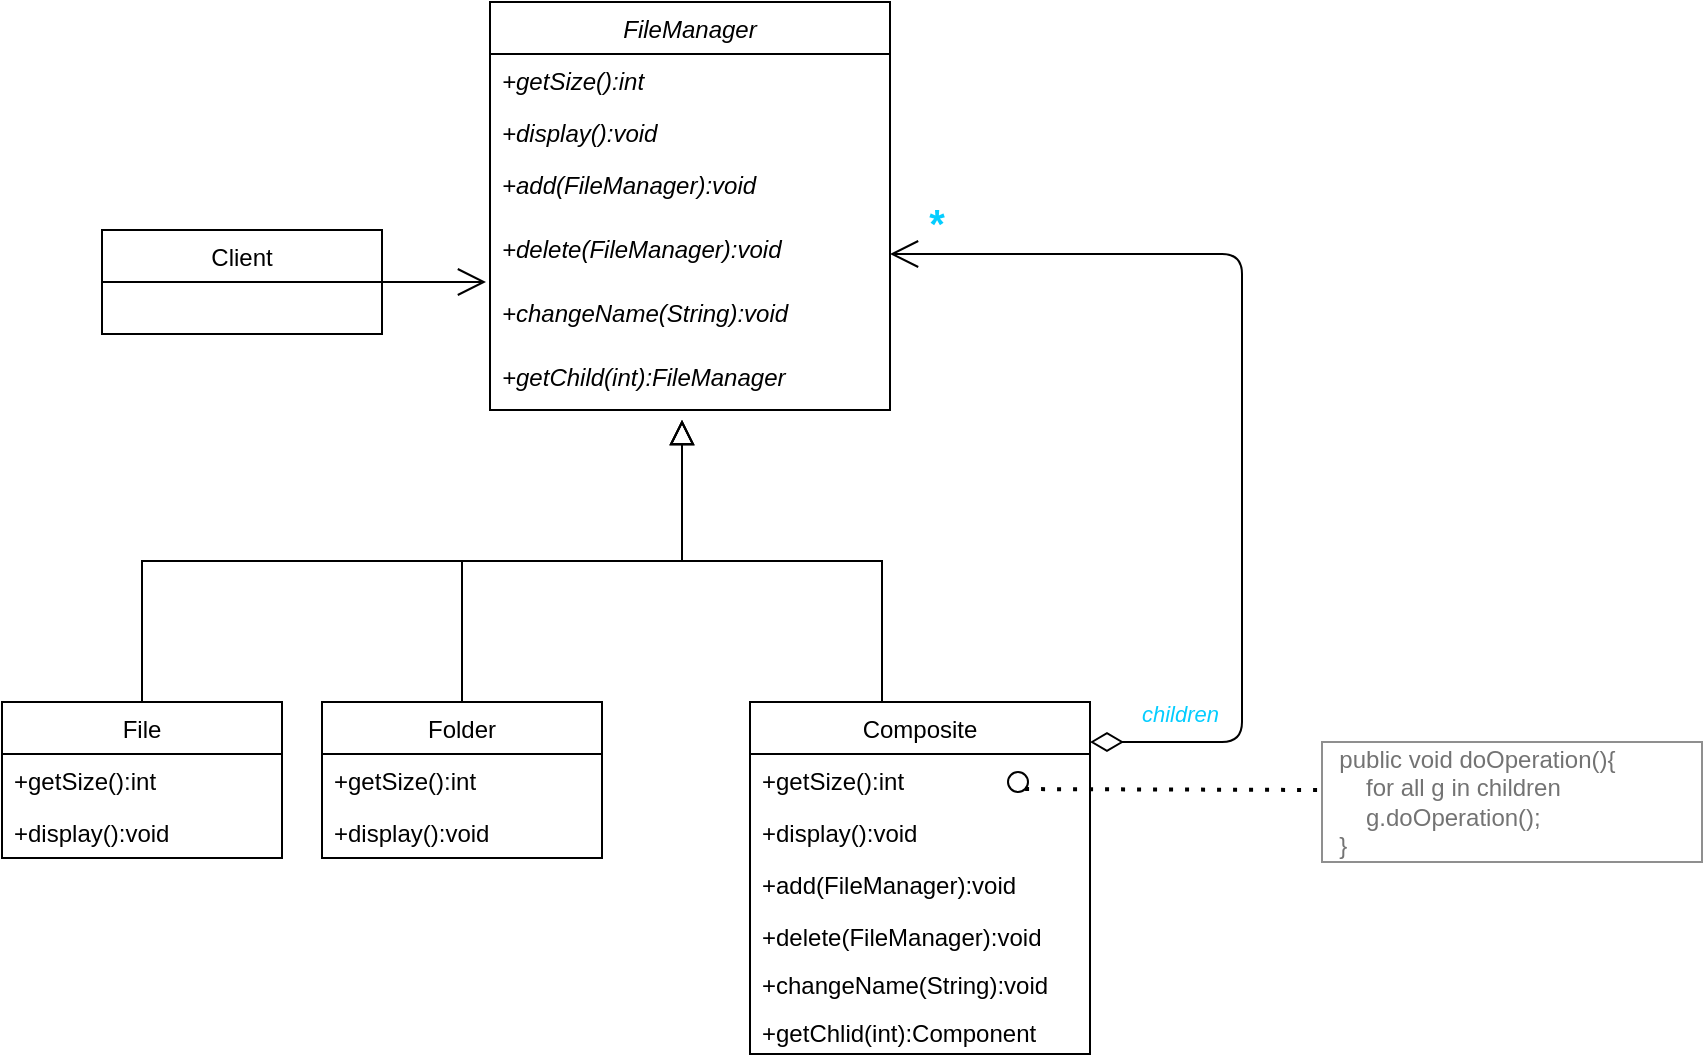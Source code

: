 <mxfile version="13.9.8" type="github">
  <diagram id="C5RBs43oDa-KdzZeNtuy" name="Page-1">
    <mxGraphModel dx="1765" dy="628" grid="1" gridSize="10" guides="1" tooltips="1" connect="1" arrows="1" fold="1" page="1" pageScale="1" pageWidth="827" pageHeight="1169" math="0" shadow="0">
      <root>
        <mxCell id="WIyWlLk6GJQsqaUBKTNV-0" />
        <mxCell id="WIyWlLk6GJQsqaUBKTNV-1" parent="WIyWlLk6GJQsqaUBKTNV-0" />
        <mxCell id="zkfFHV4jXpPFQw0GAbJ--12" value="" style="endArrow=block;endSize=10;endFill=0;shadow=0;strokeWidth=1;rounded=0;edgeStyle=elbowEdgeStyle;elbow=vertical;" parent="WIyWlLk6GJQsqaUBKTNV-1" edge="1">
          <mxGeometry width="160" relative="1" as="geometry">
            <mxPoint x="200" y="360" as="sourcePoint" />
            <mxPoint x="310" y="219" as="targetPoint" />
          </mxGeometry>
        </mxCell>
        <mxCell id="zkfFHV4jXpPFQw0GAbJ--16" value="" style="endArrow=block;endSize=10;endFill=0;shadow=0;strokeWidth=1;rounded=0;edgeStyle=elbowEdgeStyle;elbow=vertical;" parent="WIyWlLk6GJQsqaUBKTNV-1" edge="1">
          <mxGeometry width="160" relative="1" as="geometry">
            <mxPoint x="410" y="360" as="sourcePoint" />
            <mxPoint x="310" y="219" as="targetPoint" />
          </mxGeometry>
        </mxCell>
        <mxCell id="n-7tMSdOyZGbc8-vc1UM-0" value="Client" style="swimlane;fontStyle=0;childLayout=stackLayout;horizontal=1;startSize=26;fillColor=none;horizontalStack=0;resizeParent=1;resizeParentMax=0;resizeLast=0;collapsible=1;marginBottom=0;" vertex="1" parent="WIyWlLk6GJQsqaUBKTNV-1">
          <mxGeometry x="20" y="124" width="140" height="52" as="geometry" />
        </mxCell>
        <mxCell id="n-7tMSdOyZGbc8-vc1UM-5" value="FileManager" style="swimlane;fontStyle=2;childLayout=stackLayout;horizontal=1;startSize=26;fillColor=none;horizontalStack=0;resizeParent=1;resizeParentMax=0;resizeLast=0;collapsible=1;marginBottom=0;" vertex="1" parent="WIyWlLk6GJQsqaUBKTNV-1">
          <mxGeometry x="214" y="10" width="200" height="204" as="geometry" />
        </mxCell>
        <mxCell id="n-7tMSdOyZGbc8-vc1UM-6" value="+getSize():int" style="text;strokeColor=none;fillColor=none;align=left;verticalAlign=top;spacingLeft=4;spacingRight=4;overflow=hidden;rotatable=0;points=[[0,0.5],[1,0.5]];portConstraint=eastwest;fontStyle=2" vertex="1" parent="n-7tMSdOyZGbc8-vc1UM-5">
          <mxGeometry y="26" width="200" height="26" as="geometry" />
        </mxCell>
        <mxCell id="n-7tMSdOyZGbc8-vc1UM-7" value="+display():void" style="text;strokeColor=none;fillColor=none;align=left;verticalAlign=top;spacingLeft=4;spacingRight=4;overflow=hidden;rotatable=0;points=[[0,0.5],[1,0.5]];portConstraint=eastwest;fontStyle=2" vertex="1" parent="n-7tMSdOyZGbc8-vc1UM-5">
          <mxGeometry y="52" width="200" height="26" as="geometry" />
        </mxCell>
        <mxCell id="n-7tMSdOyZGbc8-vc1UM-8" value="+add(FileManager):void&#xa;" style="text;strokeColor=none;fillColor=none;align=left;verticalAlign=top;spacingLeft=4;spacingRight=4;overflow=hidden;rotatable=0;points=[[0,0.5],[1,0.5]];portConstraint=eastwest;fontStyle=2" vertex="1" parent="n-7tMSdOyZGbc8-vc1UM-5">
          <mxGeometry y="78" width="200" height="32" as="geometry" />
        </mxCell>
        <mxCell id="n-7tMSdOyZGbc8-vc1UM-38" value="+delete(FileManager):void" style="text;strokeColor=none;fillColor=none;align=left;verticalAlign=top;spacingLeft=4;spacingRight=4;overflow=hidden;rotatable=0;points=[[0,0.5],[1,0.5]];portConstraint=eastwest;fontStyle=2" vertex="1" parent="n-7tMSdOyZGbc8-vc1UM-5">
          <mxGeometry y="110" width="200" height="32" as="geometry" />
        </mxCell>
        <mxCell id="n-7tMSdOyZGbc8-vc1UM-39" value="+changeName(String):void" style="text;strokeColor=none;fillColor=none;align=left;verticalAlign=top;spacingLeft=4;spacingRight=4;overflow=hidden;rotatable=0;points=[[0,0.5],[1,0.5]];portConstraint=eastwest;fontStyle=2" vertex="1" parent="n-7tMSdOyZGbc8-vc1UM-5">
          <mxGeometry y="142" width="200" height="32" as="geometry" />
        </mxCell>
        <mxCell id="n-7tMSdOyZGbc8-vc1UM-9" value="+getChild(int):FileManager" style="text;strokeColor=none;fillColor=none;align=left;verticalAlign=top;spacingLeft=4;spacingRight=4;overflow=hidden;rotatable=0;points=[[0,0.5],[1,0.5]];portConstraint=eastwest;fontStyle=2" vertex="1" parent="n-7tMSdOyZGbc8-vc1UM-5">
          <mxGeometry y="174" width="200" height="30" as="geometry" />
        </mxCell>
        <mxCell id="n-7tMSdOyZGbc8-vc1UM-10" value="" style="endArrow=open;endFill=1;endSize=12;html=1;exitX=1;exitY=0.5;exitDx=0;exitDy=0;" edge="1" parent="WIyWlLk6GJQsqaUBKTNV-1" source="n-7tMSdOyZGbc8-vc1UM-0">
          <mxGeometry width="160" relative="1" as="geometry">
            <mxPoint x="220" y="320" as="sourcePoint" />
            <mxPoint x="212" y="150" as="targetPoint" />
          </mxGeometry>
        </mxCell>
        <mxCell id="n-7tMSdOyZGbc8-vc1UM-11" value="Composite" style="swimlane;fontStyle=0;childLayout=stackLayout;horizontal=1;startSize=26;fillColor=none;horizontalStack=0;resizeParent=1;resizeParentMax=0;resizeLast=0;collapsible=1;marginBottom=0;" vertex="1" parent="WIyWlLk6GJQsqaUBKTNV-1">
          <mxGeometry x="344" y="360" width="170" height="176" as="geometry" />
        </mxCell>
        <mxCell id="n-7tMSdOyZGbc8-vc1UM-12" value="+getSize():int" style="text;strokeColor=none;fillColor=none;align=left;verticalAlign=top;spacingLeft=4;spacingRight=4;overflow=hidden;rotatable=0;points=[[0,0.5],[1,0.5]];portConstraint=eastwest;" vertex="1" parent="n-7tMSdOyZGbc8-vc1UM-11">
          <mxGeometry y="26" width="170" height="26" as="geometry" />
        </mxCell>
        <mxCell id="n-7tMSdOyZGbc8-vc1UM-37" value="+display():void" style="text;strokeColor=none;fillColor=none;align=left;verticalAlign=top;spacingLeft=4;spacingRight=4;overflow=hidden;rotatable=0;points=[[0,0.5],[1,0.5]];portConstraint=eastwest;" vertex="1" parent="n-7tMSdOyZGbc8-vc1UM-11">
          <mxGeometry y="52" width="170" height="26" as="geometry" />
        </mxCell>
        <mxCell id="n-7tMSdOyZGbc8-vc1UM-13" value="+add(FileManager):void" style="text;strokeColor=none;fillColor=none;align=left;verticalAlign=top;spacingLeft=4;spacingRight=4;overflow=hidden;rotatable=0;points=[[0,0.5],[1,0.5]];portConstraint=eastwest;" vertex="1" parent="n-7tMSdOyZGbc8-vc1UM-11">
          <mxGeometry y="78" width="170" height="26" as="geometry" />
        </mxCell>
        <mxCell id="n-7tMSdOyZGbc8-vc1UM-14" value="+delete(FileManager):void" style="text;strokeColor=none;fillColor=none;align=left;verticalAlign=top;spacingLeft=4;spacingRight=4;overflow=hidden;rotatable=0;points=[[0,0.5],[1,0.5]];portConstraint=eastwest;" vertex="1" parent="n-7tMSdOyZGbc8-vc1UM-11">
          <mxGeometry y="104" width="170" height="24" as="geometry" />
        </mxCell>
        <mxCell id="n-7tMSdOyZGbc8-vc1UM-40" value="+changeName(String):void" style="text;strokeColor=none;fillColor=none;align=left;verticalAlign=top;spacingLeft=4;spacingRight=4;overflow=hidden;rotatable=0;points=[[0,0.5],[1,0.5]];portConstraint=eastwest;" vertex="1" parent="n-7tMSdOyZGbc8-vc1UM-11">
          <mxGeometry y="128" width="170" height="24" as="geometry" />
        </mxCell>
        <mxCell id="n-7tMSdOyZGbc8-vc1UM-16" value="+getChlid(int):Component" style="text;strokeColor=none;fillColor=none;align=left;verticalAlign=top;spacingLeft=4;spacingRight=4;overflow=hidden;rotatable=0;points=[[0,0.5],[1,0.5]];portConstraint=eastwest;" vertex="1" parent="n-7tMSdOyZGbc8-vc1UM-11">
          <mxGeometry y="152" width="170" height="24" as="geometry" />
        </mxCell>
        <mxCell id="n-7tMSdOyZGbc8-vc1UM-17" value="&lt;i&gt;&lt;font color=&quot;#05cdff&quot;&gt;children&lt;/font&gt;&lt;/i&gt;" style="endArrow=open;html=1;endSize=12;startArrow=diamondThin;startSize=14;startFill=0;edgeStyle=orthogonalEdgeStyle;align=left;verticalAlign=bottom;entryX=1;entryY=0.5;entryDx=0;entryDy=0;" edge="1" parent="WIyWlLk6GJQsqaUBKTNV-1" target="n-7tMSdOyZGbc8-vc1UM-38">
          <mxGeometry x="-0.903" y="5" relative="1" as="geometry">
            <mxPoint x="514" y="380" as="sourcePoint" />
            <mxPoint x="380" y="320" as="targetPoint" />
            <Array as="points">
              <mxPoint x="590" y="380" />
              <mxPoint x="590" y="136" />
            </Array>
            <mxPoint as="offset" />
          </mxGeometry>
        </mxCell>
        <mxCell id="n-7tMSdOyZGbc8-vc1UM-41" value="*" style="edgeLabel;html=1;align=center;verticalAlign=middle;resizable=0;points=[];fontColor=#05CDFF;fontStyle=1;fontSize=20;" vertex="1" connectable="0" parent="n-7tMSdOyZGbc8-vc1UM-17">
          <mxGeometry x="0.907" y="-4" relative="1" as="geometry">
            <mxPoint y="-12" as="offset" />
          </mxGeometry>
        </mxCell>
        <mxCell id="n-7tMSdOyZGbc8-vc1UM-19" value="" style="ellipse;fillColor=#ffffff;strokeColor=#000000;" vertex="1" parent="WIyWlLk6GJQsqaUBKTNV-1">
          <mxGeometry x="473" y="395" width="10" height="10" as="geometry" />
        </mxCell>
        <mxCell id="n-7tMSdOyZGbc8-vc1UM-21" value="" style="endArrow=none;dashed=1;html=1;dashPattern=1 3;strokeWidth=2;exitX=1;exitY=1;exitDx=0;exitDy=0;" edge="1" parent="WIyWlLk6GJQsqaUBKTNV-1" source="n-7tMSdOyZGbc8-vc1UM-19">
          <mxGeometry width="50" height="50" relative="1" as="geometry">
            <mxPoint x="280" y="380" as="sourcePoint" />
            <mxPoint x="630" y="404" as="targetPoint" />
          </mxGeometry>
        </mxCell>
        <mxCell id="n-7tMSdOyZGbc8-vc1UM-24" value="&lt;font color=&quot;#737373&quot;&gt;&amp;nbsp; public void doOperation(){&lt;br&gt;&amp;nbsp; &amp;nbsp; &amp;nbsp; for all g in children&lt;br&gt;&amp;nbsp; &amp;nbsp; &amp;nbsp; g.doOperation();&lt;br&gt;&amp;nbsp; }&lt;/font&gt;" style="html=1;align=left;strokeColor=#8F8F8F;" vertex="1" parent="WIyWlLk6GJQsqaUBKTNV-1">
          <mxGeometry x="630" y="380" width="190" height="60" as="geometry" />
        </mxCell>
        <mxCell id="n-7tMSdOyZGbc8-vc1UM-25" value="Folder" style="swimlane;fontStyle=0;childLayout=stackLayout;horizontal=1;startSize=26;fillColor=none;horizontalStack=0;resizeParent=1;resizeParentMax=0;resizeLast=0;collapsible=1;marginBottom=0;" vertex="1" parent="WIyWlLk6GJQsqaUBKTNV-1">
          <mxGeometry x="130" y="360" width="140" height="78" as="geometry" />
        </mxCell>
        <mxCell id="n-7tMSdOyZGbc8-vc1UM-26" value="+getSize():int" style="text;strokeColor=none;fillColor=none;align=left;verticalAlign=top;spacingLeft=4;spacingRight=4;overflow=hidden;rotatable=0;points=[[0,0.5],[1,0.5]];portConstraint=eastwest;" vertex="1" parent="n-7tMSdOyZGbc8-vc1UM-25">
          <mxGeometry y="26" width="140" height="26" as="geometry" />
        </mxCell>
        <mxCell id="n-7tMSdOyZGbc8-vc1UM-36" value="+display():void" style="text;strokeColor=none;fillColor=none;align=left;verticalAlign=top;spacingLeft=4;spacingRight=4;overflow=hidden;rotatable=0;points=[[0,0.5],[1,0.5]];portConstraint=eastwest;" vertex="1" parent="n-7tMSdOyZGbc8-vc1UM-25">
          <mxGeometry y="52" width="140" height="26" as="geometry" />
        </mxCell>
        <mxCell id="n-7tMSdOyZGbc8-vc1UM-29" value="File" style="swimlane;fontStyle=0;childLayout=stackLayout;horizontal=1;startSize=26;fillColor=none;horizontalStack=0;resizeParent=1;resizeParentMax=0;resizeLast=0;collapsible=1;marginBottom=0;" vertex="1" parent="WIyWlLk6GJQsqaUBKTNV-1">
          <mxGeometry x="-30" y="360" width="140" height="78" as="geometry" />
        </mxCell>
        <mxCell id="n-7tMSdOyZGbc8-vc1UM-30" value="+getSize():int" style="text;strokeColor=none;fillColor=none;align=left;verticalAlign=top;spacingLeft=4;spacingRight=4;overflow=hidden;rotatable=0;points=[[0,0.5],[1,0.5]];portConstraint=eastwest;" vertex="1" parent="n-7tMSdOyZGbc8-vc1UM-29">
          <mxGeometry y="26" width="140" height="26" as="geometry" />
        </mxCell>
        <mxCell id="n-7tMSdOyZGbc8-vc1UM-34" value="+display():void" style="text;strokeColor=none;fillColor=none;align=left;verticalAlign=top;spacingLeft=4;spacingRight=4;overflow=hidden;rotatable=0;points=[[0,0.5],[1,0.5]];portConstraint=eastwest;" vertex="1" parent="n-7tMSdOyZGbc8-vc1UM-29">
          <mxGeometry y="52" width="140" height="26" as="geometry" />
        </mxCell>
        <mxCell id="n-7tMSdOyZGbc8-vc1UM-31" value="" style="endArrow=block;endSize=10;endFill=0;shadow=0;strokeWidth=1;rounded=0;edgeStyle=elbowEdgeStyle;elbow=vertical;exitX=0.5;exitY=0;exitDx=0;exitDy=0;" edge="1" parent="WIyWlLk6GJQsqaUBKTNV-1" source="n-7tMSdOyZGbc8-vc1UM-29">
          <mxGeometry width="160" relative="1" as="geometry">
            <mxPoint x="200" y="360" as="sourcePoint" />
            <mxPoint x="310" y="219" as="targetPoint" />
          </mxGeometry>
        </mxCell>
      </root>
    </mxGraphModel>
  </diagram>
</mxfile>
